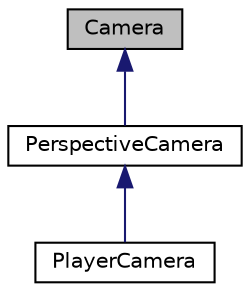 digraph "Camera"
{
  edge [fontname="Helvetica",fontsize="10",labelfontname="Helvetica",labelfontsize="10"];
  node [fontname="Helvetica",fontsize="10",shape=record];
  Node1 [label="Camera",height=0.2,width=0.4,color="black", fillcolor="grey75", style="filled", fontcolor="black"];
  Node1 -> Node2 [dir="back",color="midnightblue",fontsize="10",style="solid",fontname="Helvetica"];
  Node2 [label="PerspectiveCamera",height=0.2,width=0.4,color="black", fillcolor="white", style="filled",URL="$class_perspective_camera.html"];
  Node2 -> Node3 [dir="back",color="midnightblue",fontsize="10",style="solid",fontname="Helvetica"];
  Node3 [label="PlayerCamera",height=0.2,width=0.4,color="black", fillcolor="white", style="filled",URL="$class_player_camera.html"];
}

